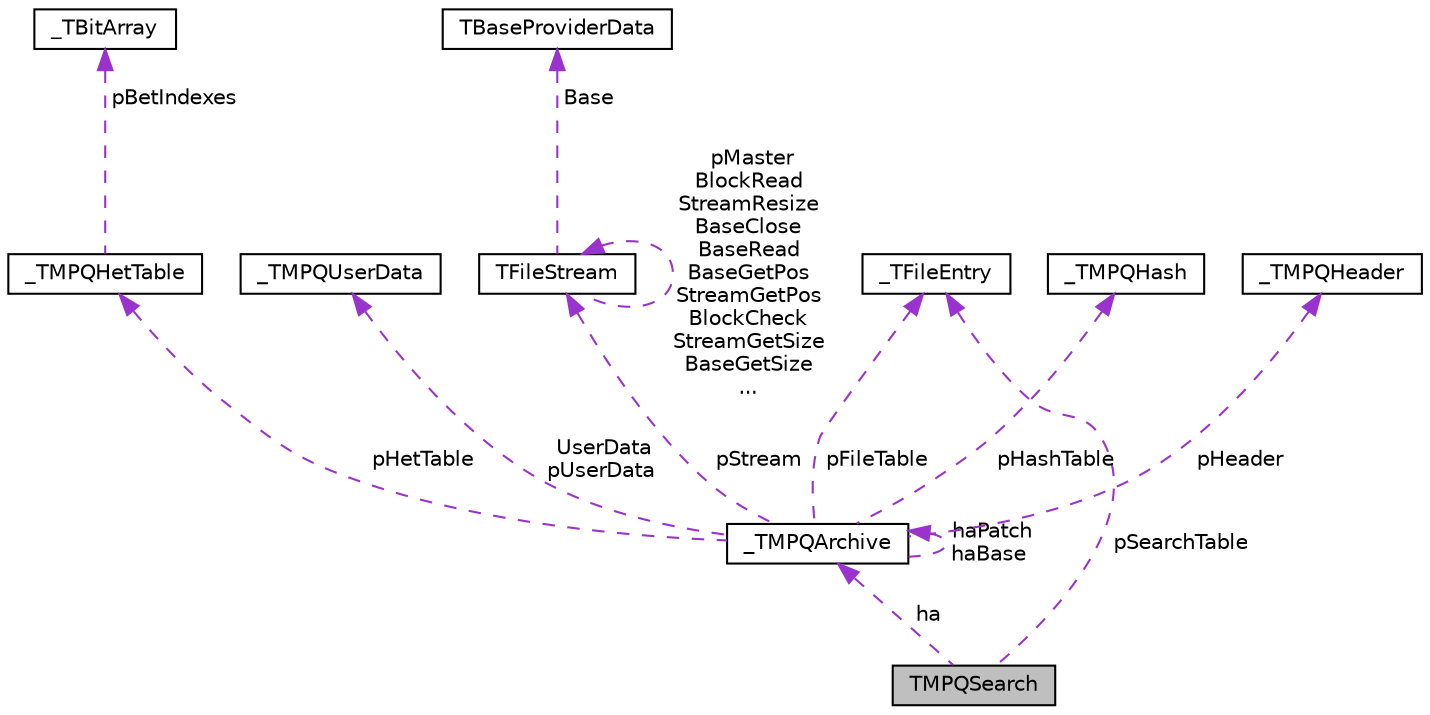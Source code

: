 digraph G
{
  edge [fontname="Helvetica",fontsize="10",labelfontname="Helvetica",labelfontsize="10"];
  node [fontname="Helvetica",fontsize="10",shape=record];
  Node1 [label="TMPQSearch",height=0.2,width=0.4,color="black", fillcolor="grey75", style="filled" fontcolor="black"];
  Node2 -> Node1 [dir="back",color="darkorchid3",fontsize="10",style="dashed",label=" ha" ,fontname="Helvetica"];
  Node2 [label="_TMPQArchive",height=0.2,width=0.4,color="black", fillcolor="white", style="filled",URL="$struct___t_m_p_q_archive.html"];
  Node3 -> Node2 [dir="back",color="darkorchid3",fontsize="10",style="dashed",label=" pHetTable" ,fontname="Helvetica"];
  Node3 [label="_TMPQHetTable",height=0.2,width=0.4,color="black", fillcolor="white", style="filled",URL="$struct___t_m_p_q_het_table.html"];
  Node4 -> Node3 [dir="back",color="darkorchid3",fontsize="10",style="dashed",label=" pBetIndexes" ,fontname="Helvetica"];
  Node4 [label="_TBitArray",height=0.2,width=0.4,color="black", fillcolor="white", style="filled",URL="$struct___t_bit_array.html"];
  Node2 -> Node2 [dir="back",color="darkorchid3",fontsize="10",style="dashed",label=" haPatch\nhaBase" ,fontname="Helvetica"];
  Node5 -> Node2 [dir="back",color="darkorchid3",fontsize="10",style="dashed",label=" UserData\npUserData" ,fontname="Helvetica"];
  Node5 [label="_TMPQUserData",height=0.2,width=0.4,color="black", fillcolor="white", style="filled",URL="$struct___t_m_p_q_user_data.html"];
  Node6 -> Node2 [dir="back",color="darkorchid3",fontsize="10",style="dashed",label=" pStream" ,fontname="Helvetica"];
  Node6 [label="TFileStream",height=0.2,width=0.4,color="black", fillcolor="white", style="filled",URL="$struct_t_file_stream.html"];
  Node7 -> Node6 [dir="back",color="darkorchid3",fontsize="10",style="dashed",label=" Base" ,fontname="Helvetica"];
  Node7 [label="TBaseProviderData",height=0.2,width=0.4,color="black", fillcolor="white", style="filled",URL="$union_t_base_provider_data.html"];
  Node6 -> Node6 [dir="back",color="darkorchid3",fontsize="10",style="dashed",label=" pMaster\nBlockRead\nStreamResize\nBaseClose\nBaseRead\nBaseGetPos\nStreamGetPos\nBlockCheck\nStreamGetSize\nBaseGetSize\n..." ,fontname="Helvetica"];
  Node8 -> Node2 [dir="back",color="darkorchid3",fontsize="10",style="dashed",label=" pFileTable" ,fontname="Helvetica"];
  Node8 [label="_TFileEntry",height=0.2,width=0.4,color="black", fillcolor="white", style="filled",URL="$struct___t_file_entry.html"];
  Node9 -> Node2 [dir="back",color="darkorchid3",fontsize="10",style="dashed",label=" pHashTable" ,fontname="Helvetica"];
  Node9 [label="_TMPQHash",height=0.2,width=0.4,color="black", fillcolor="white", style="filled",URL="$struct___t_m_p_q_hash.html"];
  Node10 -> Node2 [dir="back",color="darkorchid3",fontsize="10",style="dashed",label=" pHeader" ,fontname="Helvetica"];
  Node10 [label="_TMPQHeader",height=0.2,width=0.4,color="black", fillcolor="white", style="filled",URL="$struct___t_m_p_q_header.html"];
  Node8 -> Node1 [dir="back",color="darkorchid3",fontsize="10",style="dashed",label=" pSearchTable" ,fontname="Helvetica"];
}
